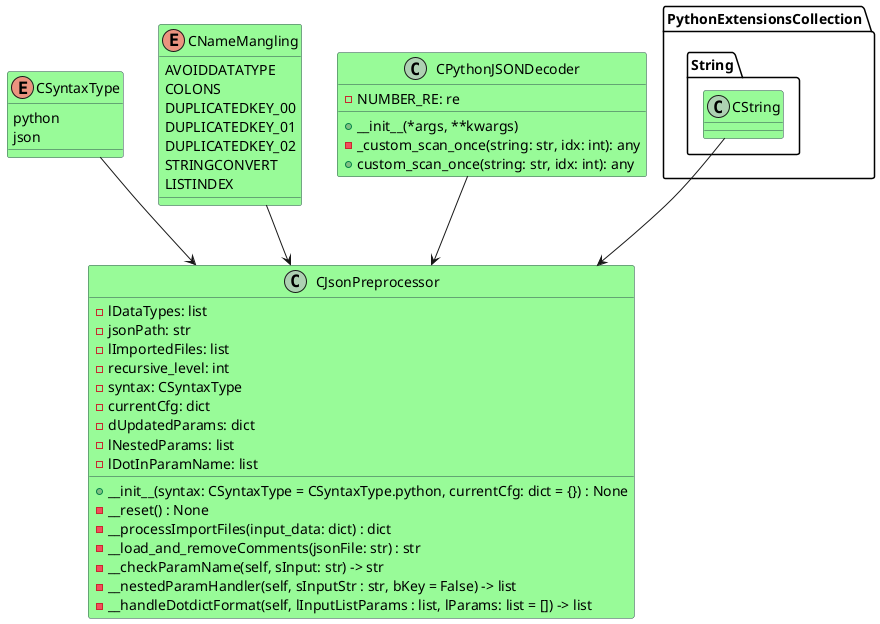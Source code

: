 @startuml

skinparam class {
    BackgroundColor PaleGreen
    BorderColor DarkSlateGray
}

package PythonExtensionsCollection {
    package String {
        class CString
    }
}

enum CSyntaxType {
    python
    json
}

enum CNameMangling {
    AVOIDDATATYPE
    COLONS
    DUPLICATEDKEY_00
    DUPLICATEDKEY_01
    DUPLICATEDKEY_02
    STRINGCONVERT
    LISTINDEX
}

class CPythonJSONDecoder {
    - NUMBER_RE: re
    + __init__(*args, **kwargs)
    - _custom_scan_once(string: str, idx: int): any
    + custom_scan_once(string: str, idx: int): any
}

class CJsonPreprocessor {
    - lDataTypes: list
    - jsonPath: str
    - lImportedFiles: list
    - recursive_level: int
    - syntax: CSyntaxType
    - currentCfg: dict
    - dUpdatedParams: dict
    - lNestedParams: list
    - lDotInParamName: list
    + __init__(syntax: CSyntaxType = CSyntaxType.python, currentCfg: dict = {}) : None
    - __reset() : None
    - __processImportFiles(input_data: dict) : dict
    - __load_and_removeComments(jsonFile: str) : str
    - __checkParamName(self, sInput: str) -> str
    - __nestedParamHandler(self, sInputStr : str, bKey = False) -> list
    - __handleDotdictFormat(self, lInputListParams : list, lParams: list = []) -> list
    

}

CString --> CJsonPreprocessor
CSyntaxType --> CJsonPreprocessor
CNameMangling --> CJsonPreprocessor
CPythonJSONDecoder --> CJsonPreprocessor

@enduml